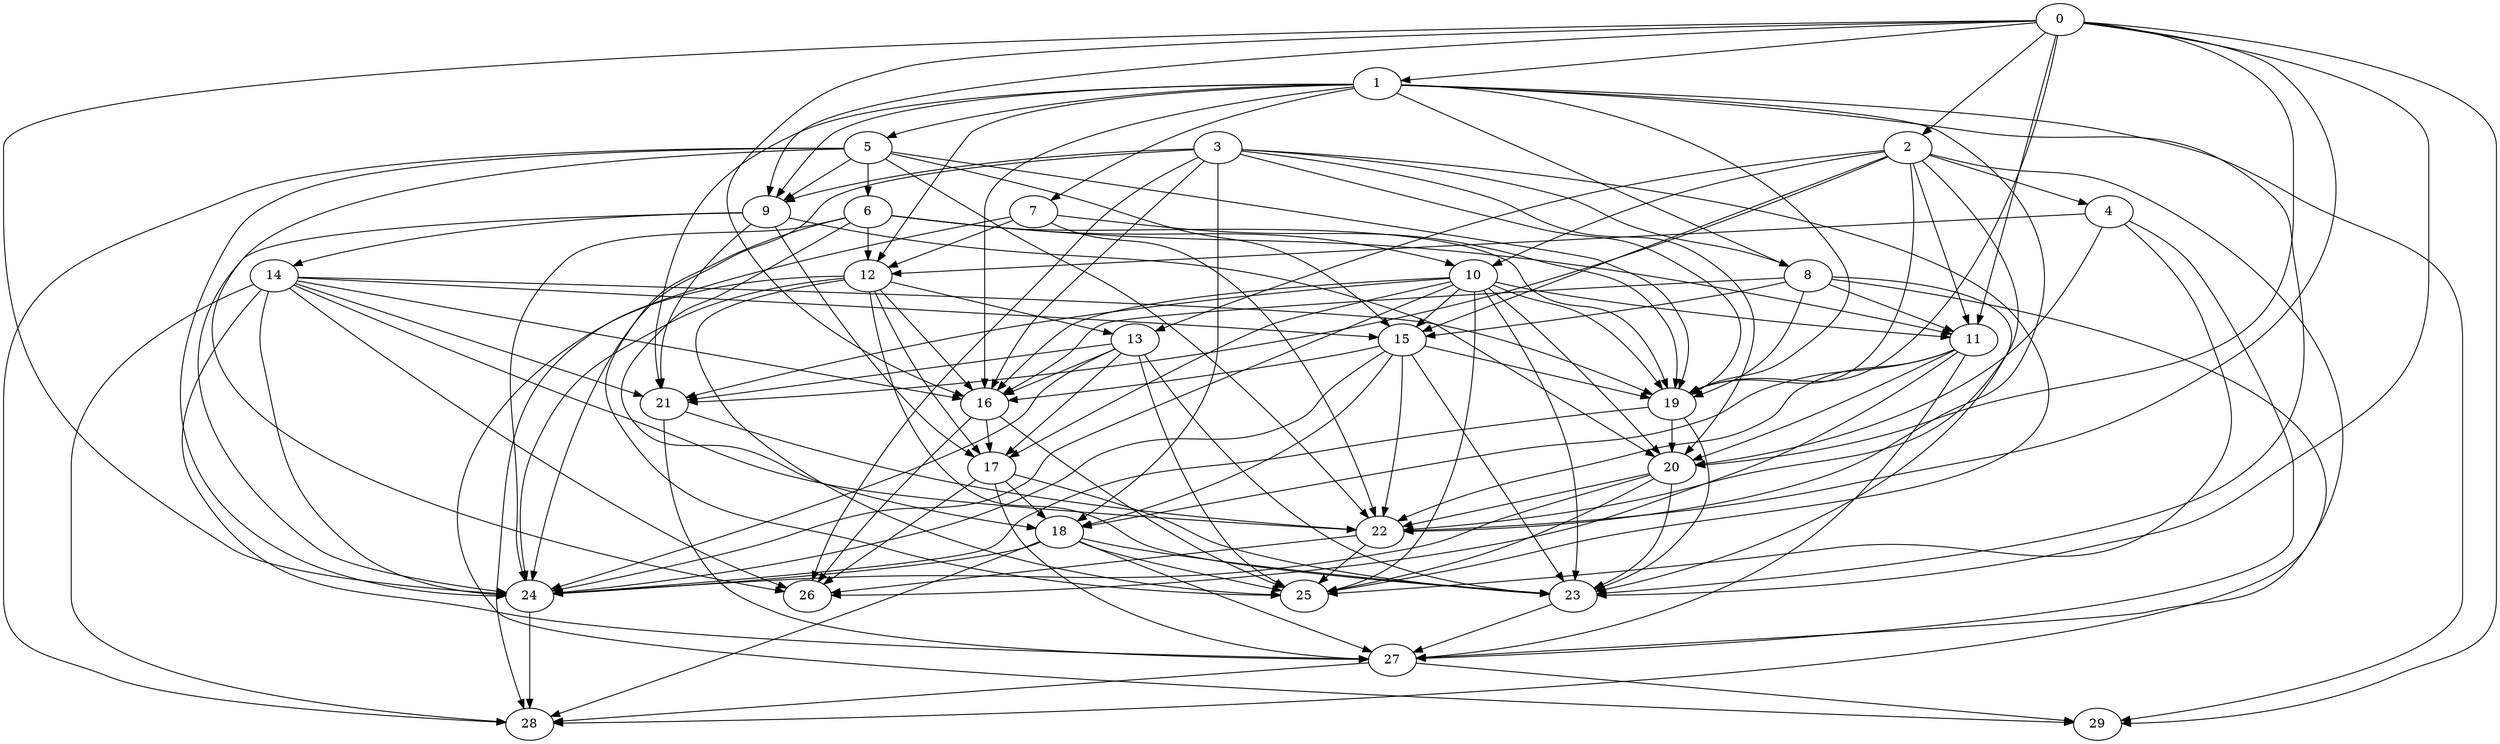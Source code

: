 digraph "Random_Nodes_30_Density_4.80_CCR_0.10_WeightType_Random_GB_Homogeneous-16" {
0 [Weight=296];
1 [Weight=296];
5 [Weight=444];
3 [Weight=99];
6 [Weight=494];
9 [Weight=494];
2 [Weight=444];
10 [Weight=247];
14 [Weight=247];
8 [Weight=197];
4 [Weight=247];
7 [Weight=148];
15 [Weight=494];
12 [Weight=296];
13 [Weight=99];
16 [Weight=99];
17 [Weight=494];
11 [Weight=197];
19 [Weight=148];
20 [Weight=395];
18 [Weight=148];
23 [Weight=494];
21 [Weight=197];
27 [Weight=395];
22 [Weight=99];
24 [Weight=247];
26 [Weight=444];
28 [Weight=247];
25 [Weight=197];
29 [Weight=148];
14 -> 28 [Weight=9];
1 -> 19 [Weight=8];
10 -> 16 [Weight=4];
0 -> 29 [Weight=4];
3 -> 24 [Weight=6];
8 -> 23 [Weight=4];
3 -> 25 [Weight=7];
2 -> 27 [Weight=3];
10 -> 20 [Weight=6];
5 -> 6 [Weight=4];
15 -> 22 [Weight=8];
20 -> 24 [Weight=5];
13 -> 16 [Weight=2];
5 -> 28 [Weight=10];
2 -> 4 [Weight=8];
4 -> 20 [Weight=8];
10 -> 24 [Weight=2];
0 -> 19 [Weight=4];
2 -> 10 [Weight=2];
2 -> 13 [Weight=10];
20 -> 25 [Weight=5];
9 -> 21 [Weight=9];
4 -> 27 [Weight=4];
12 -> 13 [Weight=9];
7 -> 19 [Weight=3];
14 -> 22 [Weight=8];
0 -> 23 [Weight=6];
12 -> 16 [Weight=3];
8 -> 19 [Weight=4];
2 -> 19 [Weight=5];
2 -> 15 [Weight=5];
3 -> 18 [Weight=5];
10 -> 23 [Weight=2];
12 -> 25 [Weight=10];
8 -> 15 [Weight=2];
17 -> 18 [Weight=8];
2 -> 21 [Weight=3];
20 -> 22 [Weight=6];
11 -> 27 [Weight=5];
9 -> 24 [Weight=5];
1 -> 22 [Weight=4];
17 -> 27 [Weight=3];
1 -> 8 [Weight=8];
10 -> 19 [Weight=8];
6 -> 24 [Weight=4];
3 -> 8 [Weight=7];
19 -> 24 [Weight=3];
5 -> 9 [Weight=5];
18 -> 23 [Weight=2];
1 -> 23 [Weight=8];
9 -> 14 [Weight=10];
7 -> 28 [Weight=7];
11 -> 22 [Weight=9];
10 -> 17 [Weight=4];
2 -> 11 [Weight=5];
10 -> 25 [Weight=8];
1 -> 29 [Weight=4];
5 -> 26 [Weight=7];
0 -> 1 [Weight=6];
6 -> 19 [Weight=10];
16 -> 25 [Weight=6];
5 -> 24 [Weight=6];
3 -> 26 [Weight=9];
0 -> 11 [Weight=8];
3 -> 9 [Weight=5];
8 -> 28 [Weight=5];
6 -> 25 [Weight=6];
4 -> 12 [Weight=10];
12 -> 29 [Weight=5];
1 -> 5 [Weight=9];
1 -> 21 [Weight=10];
18 -> 27 [Weight=2];
15 -> 19 [Weight=5];
15 -> 16 [Weight=10];
13 -> 17 [Weight=5];
3 -> 19 [Weight=7];
14 -> 16 [Weight=6];
4 -> 25 [Weight=2];
18 -> 25 [Weight=8];
10 -> 21 [Weight=2];
0 -> 20 [Weight=2];
13 -> 23 [Weight=8];
17 -> 26 [Weight=4];
2 -> 22 [Weight=6];
12 -> 23 [Weight=7];
27 -> 29 [Weight=3];
5 -> 15 [Weight=8];
7 -> 22 [Weight=9];
1 -> 7 [Weight=6];
15 -> 18 [Weight=8];
5 -> 19 [Weight=9];
23 -> 27 [Weight=8];
18 -> 28 [Weight=8];
9 -> 20 [Weight=7];
10 -> 15 [Weight=6];
14 -> 15 [Weight=5];
7 -> 12 [Weight=4];
11 -> 26 [Weight=5];
6 -> 10 [Weight=10];
9 -> 17 [Weight=3];
19 -> 23 [Weight=3];
15 -> 23 [Weight=5];
5 -> 22 [Weight=2];
21 -> 27 [Weight=3];
13 -> 25 [Weight=9];
8 -> 11 [Weight=5];
14 -> 27 [Weight=6];
0 -> 22 [Weight=9];
12 -> 24 [Weight=10];
14 -> 21 [Weight=4];
24 -> 28 [Weight=2];
22 -> 26 [Weight=7];
8 -> 16 [Weight=9];
12 -> 17 [Weight=9];
6 -> 18 [Weight=8];
0 -> 9 [Weight=5];
15 -> 24 [Weight=2];
1 -> 16 [Weight=2];
21 -> 22 [Weight=3];
1 -> 9 [Weight=3];
17 -> 23 [Weight=7];
0 -> 24 [Weight=5];
16 -> 17 [Weight=3];
18 -> 24 [Weight=5];
14 -> 26 [Weight=5];
11 -> 20 [Weight=5];
10 -> 11 [Weight=10];
11 -> 18 [Weight=4];
6 -> 11 [Weight=6];
1 -> 12 [Weight=5];
13 -> 21 [Weight=3];
6 -> 12 [Weight=8];
22 -> 25 [Weight=10];
14 -> 19 [Weight=9];
0 -> 16 [Weight=10];
20 -> 23 [Weight=5];
16 -> 26 [Weight=3];
13 -> 24 [Weight=10];
14 -> 24 [Weight=4];
27 -> 28 [Weight=6];
0 -> 2 [Weight=3];
19 -> 20 [Weight=6];
3 -> 16 [Weight=7];
3 -> 20 [Weight=9];
}
